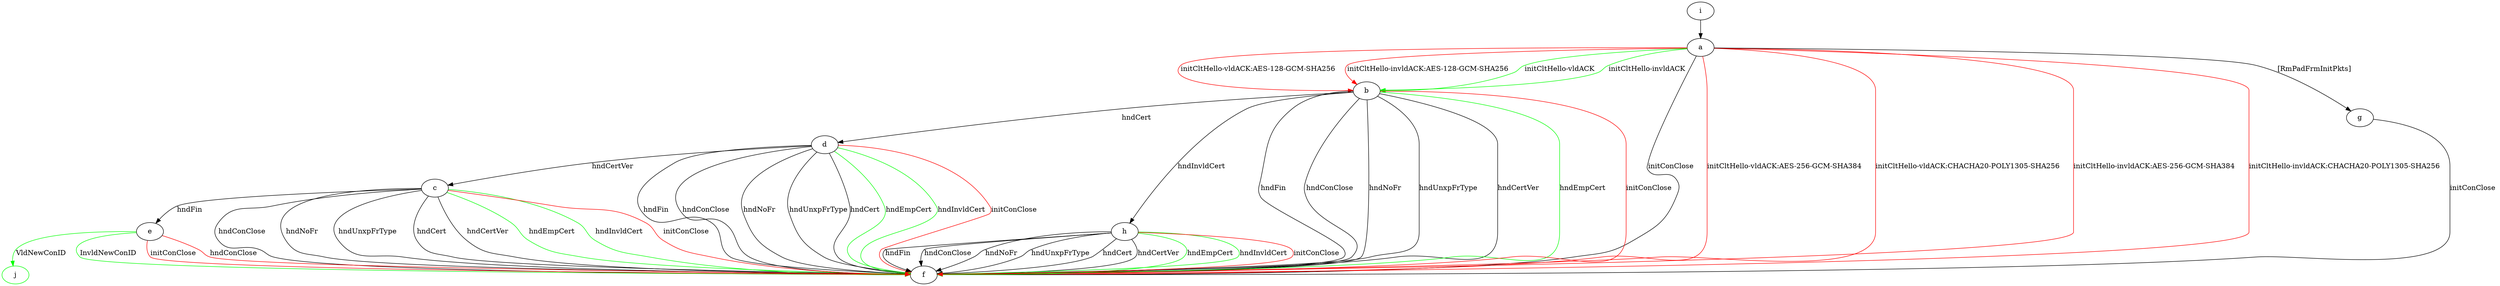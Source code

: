 digraph "" {
	a -> b	[key=0,
		color=green,
		label="initCltHello-vldACK "];
	a -> b	[key=1,
		color=green,
		label="initCltHello-invldACK "];
	a -> b	[key=2,
		color=red,
		label="initCltHello-vldACK:AES-128-GCM-SHA256 "];
	a -> b	[key=3,
		color=red,
		label="initCltHello-invldACK:AES-128-GCM-SHA256 "];
	a -> f	[key=0,
		label="initConClose "];
	a -> f	[key=1,
		color=red,
		label="initCltHello-vldACK:AES-256-GCM-SHA384 "];
	a -> f	[key=2,
		color=red,
		label="initCltHello-vldACK:CHACHA20-POLY1305-SHA256 "];
	a -> f	[key=3,
		color=red,
		label="initCltHello-invldACK:AES-256-GCM-SHA384 "];
	a -> f	[key=4,
		color=red,
		label="initCltHello-invldACK:CHACHA20-POLY1305-SHA256 "];
	a -> g	[key=0,
		label="[RmPadFrmInitPkts] "];
	b -> d	[key=0,
		label="hndCert "];
	b -> f	[key=0,
		label="hndFin "];
	b -> f	[key=1,
		label="hndConClose "];
	b -> f	[key=2,
		label="hndNoFr "];
	b -> f	[key=3,
		label="hndUnxpFrType "];
	b -> f	[key=4,
		label="hndCertVer "];
	b -> f	[key=5,
		color=green,
		label="hndEmpCert "];
	b -> f	[key=6,
		color=red,
		label="initConClose "];
	b -> h	[key=0,
		label="hndInvldCert "];
	c -> e	[key=0,
		label="hndFin "];
	c -> f	[key=0,
		label="hndConClose "];
	c -> f	[key=1,
		label="hndNoFr "];
	c -> f	[key=2,
		label="hndUnxpFrType "];
	c -> f	[key=3,
		label="hndCert "];
	c -> f	[key=4,
		label="hndCertVer "];
	c -> f	[key=5,
		color=green,
		label="hndEmpCert "];
	c -> f	[key=6,
		color=green,
		label="hndInvldCert "];
	c -> f	[key=7,
		color=red,
		label="initConClose "];
	d -> c	[key=0,
		label="hndCertVer "];
	d -> f	[key=0,
		label="hndFin "];
	d -> f	[key=1,
		label="hndConClose "];
	d -> f	[key=2,
		label="hndNoFr "];
	d -> f	[key=3,
		label="hndUnxpFrType "];
	d -> f	[key=4,
		label="hndCert "];
	d -> f	[key=5,
		color=green,
		label="hndEmpCert "];
	d -> f	[key=6,
		color=green,
		label="hndInvldCert "];
	d -> f	[key=7,
		color=red,
		label="initConClose "];
	e -> f	[key=0,
		color=green,
		label="InvldNewConID "];
	e -> f	[key=1,
		color=red,
		label="initConClose "];
	e -> f	[key=2,
		color=red,
		label="hndConClose "];
	j	[color=green];
	e -> j	[key=0,
		color=green,
		label="VldNewConID "];
	g -> f	[key=0,
		label="initConClose "];
	h -> f	[key=0,
		label="hndFin "];
	h -> f	[key=1,
		label="hndConClose "];
	h -> f	[key=2,
		label="hndNoFr "];
	h -> f	[key=3,
		label="hndUnxpFrType "];
	h -> f	[key=4,
		label="hndCert "];
	h -> f	[key=5,
		label="hndCertVer "];
	h -> f	[key=6,
		color=green,
		label="hndEmpCert "];
	h -> f	[key=7,
		color=green,
		label="hndInvldCert "];
	h -> f	[key=8,
		color=red,
		label="initConClose "];
	i -> a	[key=0];
}
